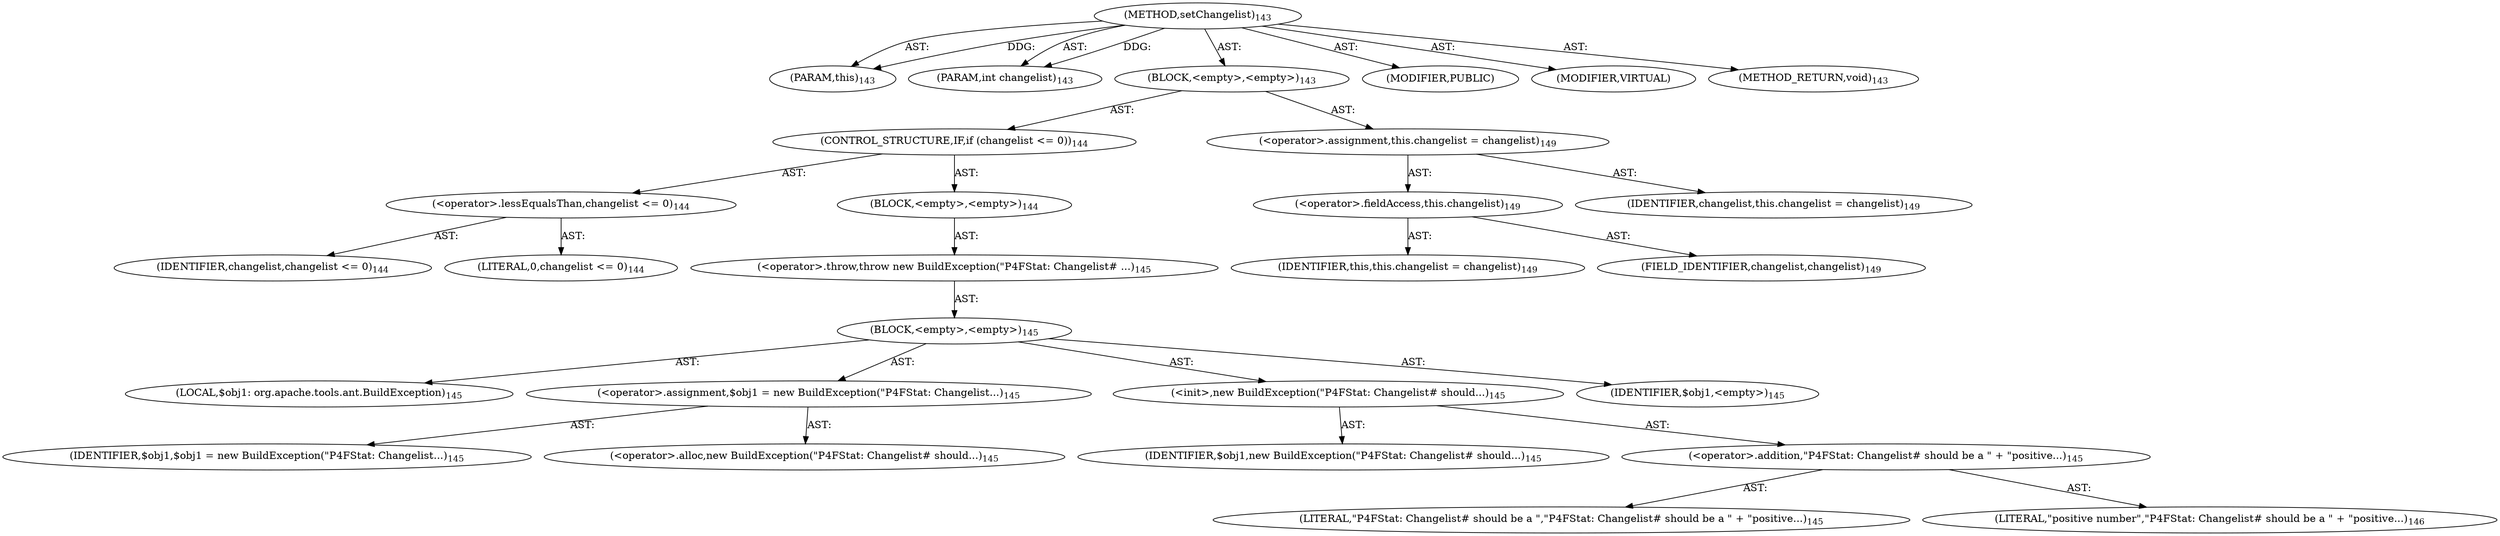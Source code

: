 digraph "setChangelist" {  
"111669149697" [label = <(METHOD,setChangelist)<SUB>143</SUB>> ]
"115964116992" [label = <(PARAM,this)<SUB>143</SUB>> ]
"115964116998" [label = <(PARAM,int changelist)<SUB>143</SUB>> ]
"25769803784" [label = <(BLOCK,&lt;empty&gt;,&lt;empty&gt;)<SUB>143</SUB>> ]
"47244640262" [label = <(CONTROL_STRUCTURE,IF,if (changelist &lt;= 0))<SUB>144</SUB>> ]
"30064771089" [label = <(&lt;operator&gt;.lessEqualsThan,changelist &lt;= 0)<SUB>144</SUB>> ]
"68719476757" [label = <(IDENTIFIER,changelist,changelist &lt;= 0)<SUB>144</SUB>> ]
"90194313221" [label = <(LITERAL,0,changelist &lt;= 0)<SUB>144</SUB>> ]
"25769803785" [label = <(BLOCK,&lt;empty&gt;,&lt;empty&gt;)<SUB>144</SUB>> ]
"30064771090" [label = <(&lt;operator&gt;.throw,throw new BuildException(&quot;P4FStat: Changelist# ...)<SUB>145</SUB>> ]
"25769803786" [label = <(BLOCK,&lt;empty&gt;,&lt;empty&gt;)<SUB>145</SUB>> ]
"94489280513" [label = <(LOCAL,$obj1: org.apache.tools.ant.BuildException)<SUB>145</SUB>> ]
"30064771091" [label = <(&lt;operator&gt;.assignment,$obj1 = new BuildException(&quot;P4FStat: Changelist...)<SUB>145</SUB>> ]
"68719476758" [label = <(IDENTIFIER,$obj1,$obj1 = new BuildException(&quot;P4FStat: Changelist...)<SUB>145</SUB>> ]
"30064771092" [label = <(&lt;operator&gt;.alloc,new BuildException(&quot;P4FStat: Changelist# should...)<SUB>145</SUB>> ]
"30064771093" [label = <(&lt;init&gt;,new BuildException(&quot;P4FStat: Changelist# should...)<SUB>145</SUB>> ]
"68719476759" [label = <(IDENTIFIER,$obj1,new BuildException(&quot;P4FStat: Changelist# should...)<SUB>145</SUB>> ]
"30064771094" [label = <(&lt;operator&gt;.addition,&quot;P4FStat: Changelist# should be a &quot; + &quot;positive...)<SUB>145</SUB>> ]
"90194313222" [label = <(LITERAL,&quot;P4FStat: Changelist# should be a &quot;,&quot;P4FStat: Changelist# should be a &quot; + &quot;positive...)<SUB>145</SUB>> ]
"90194313223" [label = <(LITERAL,&quot;positive number&quot;,&quot;P4FStat: Changelist# should be a &quot; + &quot;positive...)<SUB>146</SUB>> ]
"68719476760" [label = <(IDENTIFIER,$obj1,&lt;empty&gt;)<SUB>145</SUB>> ]
"30064771095" [label = <(&lt;operator&gt;.assignment,this.changelist = changelist)<SUB>149</SUB>> ]
"30064771096" [label = <(&lt;operator&gt;.fieldAccess,this.changelist)<SUB>149</SUB>> ]
"68719476736" [label = <(IDENTIFIER,this,this.changelist = changelist)<SUB>149</SUB>> ]
"55834574854" [label = <(FIELD_IDENTIFIER,changelist,changelist)<SUB>149</SUB>> ]
"68719476761" [label = <(IDENTIFIER,changelist,this.changelist = changelist)<SUB>149</SUB>> ]
"133143986200" [label = <(MODIFIER,PUBLIC)> ]
"133143986201" [label = <(MODIFIER,VIRTUAL)> ]
"128849018881" [label = <(METHOD_RETURN,void)<SUB>143</SUB>> ]
  "111669149697" -> "115964116992"  [ label = "AST: "] 
  "111669149697" -> "115964116998"  [ label = "AST: "] 
  "111669149697" -> "25769803784"  [ label = "AST: "] 
  "111669149697" -> "133143986200"  [ label = "AST: "] 
  "111669149697" -> "133143986201"  [ label = "AST: "] 
  "111669149697" -> "128849018881"  [ label = "AST: "] 
  "25769803784" -> "47244640262"  [ label = "AST: "] 
  "25769803784" -> "30064771095"  [ label = "AST: "] 
  "47244640262" -> "30064771089"  [ label = "AST: "] 
  "47244640262" -> "25769803785"  [ label = "AST: "] 
  "30064771089" -> "68719476757"  [ label = "AST: "] 
  "30064771089" -> "90194313221"  [ label = "AST: "] 
  "25769803785" -> "30064771090"  [ label = "AST: "] 
  "30064771090" -> "25769803786"  [ label = "AST: "] 
  "25769803786" -> "94489280513"  [ label = "AST: "] 
  "25769803786" -> "30064771091"  [ label = "AST: "] 
  "25769803786" -> "30064771093"  [ label = "AST: "] 
  "25769803786" -> "68719476760"  [ label = "AST: "] 
  "30064771091" -> "68719476758"  [ label = "AST: "] 
  "30064771091" -> "30064771092"  [ label = "AST: "] 
  "30064771093" -> "68719476759"  [ label = "AST: "] 
  "30064771093" -> "30064771094"  [ label = "AST: "] 
  "30064771094" -> "90194313222"  [ label = "AST: "] 
  "30064771094" -> "90194313223"  [ label = "AST: "] 
  "30064771095" -> "30064771096"  [ label = "AST: "] 
  "30064771095" -> "68719476761"  [ label = "AST: "] 
  "30064771096" -> "68719476736"  [ label = "AST: "] 
  "30064771096" -> "55834574854"  [ label = "AST: "] 
  "111669149697" -> "115964116992"  [ label = "DDG: "] 
  "111669149697" -> "115964116998"  [ label = "DDG: "] 
}
